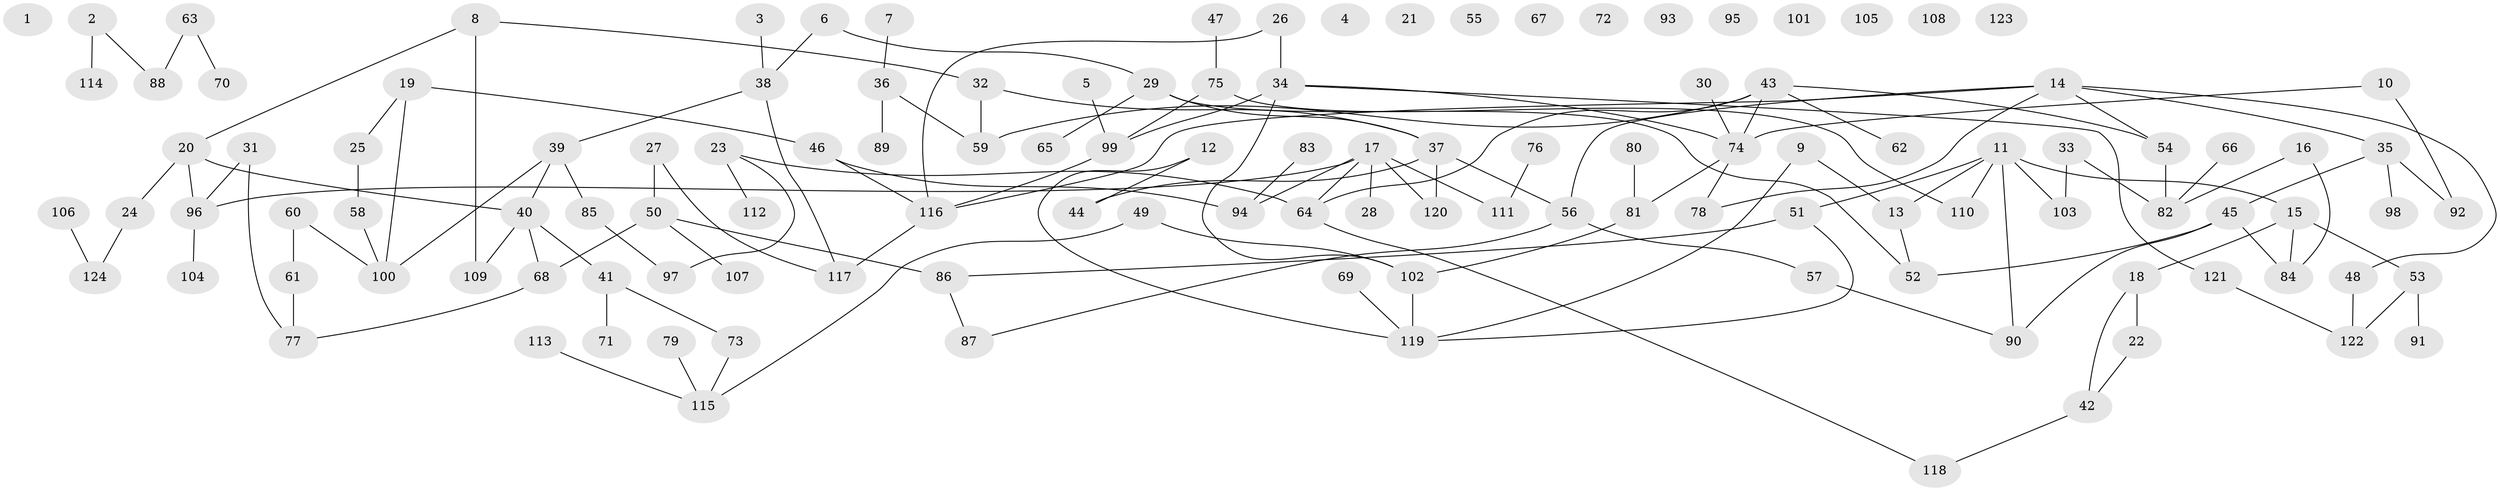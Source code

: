// Generated by graph-tools (version 1.1) at 2025/00/03/09/25 03:00:52]
// undirected, 124 vertices, 145 edges
graph export_dot {
graph [start="1"]
  node [color=gray90,style=filled];
  1;
  2;
  3;
  4;
  5;
  6;
  7;
  8;
  9;
  10;
  11;
  12;
  13;
  14;
  15;
  16;
  17;
  18;
  19;
  20;
  21;
  22;
  23;
  24;
  25;
  26;
  27;
  28;
  29;
  30;
  31;
  32;
  33;
  34;
  35;
  36;
  37;
  38;
  39;
  40;
  41;
  42;
  43;
  44;
  45;
  46;
  47;
  48;
  49;
  50;
  51;
  52;
  53;
  54;
  55;
  56;
  57;
  58;
  59;
  60;
  61;
  62;
  63;
  64;
  65;
  66;
  67;
  68;
  69;
  70;
  71;
  72;
  73;
  74;
  75;
  76;
  77;
  78;
  79;
  80;
  81;
  82;
  83;
  84;
  85;
  86;
  87;
  88;
  89;
  90;
  91;
  92;
  93;
  94;
  95;
  96;
  97;
  98;
  99;
  100;
  101;
  102;
  103;
  104;
  105;
  106;
  107;
  108;
  109;
  110;
  111;
  112;
  113;
  114;
  115;
  116;
  117;
  118;
  119;
  120;
  121;
  122;
  123;
  124;
  2 -- 88;
  2 -- 114;
  3 -- 38;
  5 -- 99;
  6 -- 29;
  6 -- 38;
  7 -- 36;
  8 -- 20;
  8 -- 32;
  8 -- 109;
  9 -- 13;
  9 -- 119;
  10 -- 74;
  10 -- 92;
  11 -- 13;
  11 -- 15;
  11 -- 51;
  11 -- 90;
  11 -- 103;
  11 -- 110;
  12 -- 44;
  12 -- 119;
  13 -- 52;
  14 -- 35;
  14 -- 48;
  14 -- 54;
  14 -- 56;
  14 -- 78;
  14 -- 116;
  15 -- 18;
  15 -- 53;
  15 -- 84;
  16 -- 82;
  16 -- 84;
  17 -- 28;
  17 -- 64;
  17 -- 94;
  17 -- 96;
  17 -- 111;
  17 -- 120;
  18 -- 22;
  18 -- 42;
  19 -- 25;
  19 -- 46;
  19 -- 100;
  20 -- 24;
  20 -- 40;
  20 -- 96;
  22 -- 42;
  23 -- 64;
  23 -- 97;
  23 -- 112;
  24 -- 124;
  25 -- 58;
  26 -- 34;
  26 -- 116;
  27 -- 50;
  27 -- 117;
  29 -- 37;
  29 -- 52;
  29 -- 65;
  30 -- 74;
  31 -- 77;
  31 -- 96;
  32 -- 37;
  32 -- 59;
  33 -- 82;
  33 -- 103;
  34 -- 74;
  34 -- 99;
  34 -- 102;
  34 -- 121;
  35 -- 45;
  35 -- 92;
  35 -- 98;
  36 -- 59;
  36 -- 89;
  37 -- 44;
  37 -- 56;
  37 -- 120;
  38 -- 39;
  38 -- 117;
  39 -- 40;
  39 -- 85;
  39 -- 100;
  40 -- 41;
  40 -- 68;
  40 -- 109;
  41 -- 71;
  41 -- 73;
  42 -- 118;
  43 -- 54;
  43 -- 59;
  43 -- 62;
  43 -- 64;
  43 -- 74;
  45 -- 52;
  45 -- 84;
  45 -- 90;
  46 -- 94;
  46 -- 116;
  47 -- 75;
  48 -- 122;
  49 -- 102;
  49 -- 115;
  50 -- 68;
  50 -- 86;
  50 -- 107;
  51 -- 86;
  51 -- 119;
  53 -- 91;
  53 -- 122;
  54 -- 82;
  56 -- 57;
  56 -- 87;
  57 -- 90;
  58 -- 100;
  60 -- 61;
  60 -- 100;
  61 -- 77;
  63 -- 70;
  63 -- 88;
  64 -- 118;
  66 -- 82;
  68 -- 77;
  69 -- 119;
  73 -- 115;
  74 -- 78;
  74 -- 81;
  75 -- 99;
  75 -- 110;
  76 -- 111;
  79 -- 115;
  80 -- 81;
  81 -- 102;
  83 -- 94;
  85 -- 97;
  86 -- 87;
  96 -- 104;
  99 -- 116;
  102 -- 119;
  106 -- 124;
  113 -- 115;
  116 -- 117;
  121 -- 122;
}
